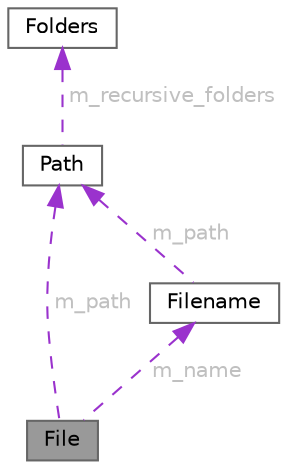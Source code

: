 digraph "File"
{
 // LATEX_PDF_SIZE
  bgcolor="transparent";
  edge [fontname=Helvetica,fontsize=10,labelfontname=Helvetica,labelfontsize=10];
  node [fontname=Helvetica,fontsize=10,shape=box,height=0.2,width=0.4];
  Node1 [id="Node000001",label="File",height=0.2,width=0.4,color="gray40", fillcolor="grey60", style="filled", fontcolor="black",tooltip=" "];
  Node2 -> Node1 [id="edge1_Node000001_Node000002",dir="back",color="darkorchid3",style="dashed",tooltip=" ",label=" m_name",fontcolor="grey" ];
  Node2 [id="Node000002",label="Filename",height=0.2,width=0.4,color="gray40", fillcolor="white", style="filled",URL="$class_filename.html",tooltip=" "];
  Node3 -> Node2 [id="edge2_Node000002_Node000003",dir="back",color="darkorchid3",style="dashed",tooltip=" ",label=" m_path",fontcolor="grey" ];
  Node3 [id="Node000003",label="Path",height=0.2,width=0.4,color="gray40", fillcolor="white", style="filled",URL="$class_path.html",tooltip="Object used to hold the complete path of a giver folder."];
  Node4 -> Node3 [id="edge3_Node000003_Node000004",dir="back",color="darkorchid3",style="dashed",tooltip=" ",label=" m_recursive_folders",fontcolor="grey" ];
  Node4 [id="Node000004",label="Folders",height=0.2,width=0.4,color="gray40", fillcolor="white", style="filled",URL="$class_folders.html",tooltip="Object used to hold a list of folders."];
  Node3 -> Node1 [id="edge4_Node000001_Node000003",dir="back",color="darkorchid3",style="dashed",tooltip=" ",label=" m_path",fontcolor="grey" ];
}
